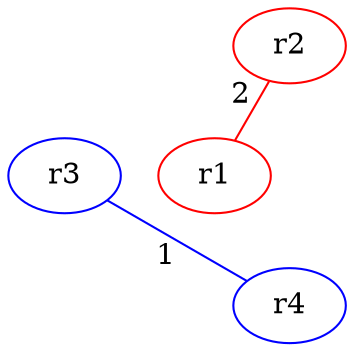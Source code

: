 graph G {
	graph [layout=twopi]
	r1 [color="red"]
	r2 [color="red"]
	r3 [color="blue"]
	r4 [color="blue"]
	{r1} -- {r2} [label="2", color="red"]
	{r1} -- {r3} [label="4", style=invis]
	{r1} -- {r4} [label="3", style=invis]
	{r2} -- {r3} [label="3", style=invis]
	{r2} -- {r4} [label="2", style=invis]
	{r3} -- {r4} [label="1", color="blue"]
}
